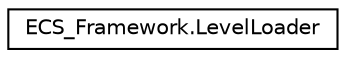 digraph "Graphical Class Hierarchy"
{
 // LATEX_PDF_SIZE
  edge [fontname="Helvetica",fontsize="10",labelfontname="Helvetica",labelfontsize="10"];
  node [fontname="Helvetica",fontsize="10",shape=record];
  rankdir="LR";
  Node0 [label="ECS_Framework.LevelLoader",height=0.2,width=0.4,color="black", fillcolor="white", style="filled",URL="$classECS__Framework_1_1LevelLoader.html",tooltip="Provides a static method for loading entities from a Tiled map."];
}
